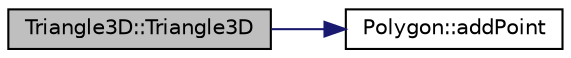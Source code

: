 digraph "Triangle3D::Triangle3D"
{
  edge [fontname="Helvetica",fontsize="10",labelfontname="Helvetica",labelfontsize="10"];
  node [fontname="Helvetica",fontsize="10",shape=record];
  rankdir="LR";
  Node0 [label="Triangle3D::Triangle3D",height=0.2,width=0.4,color="black", fillcolor="grey75", style="filled", fontcolor="black"];
  Node0 -> Node1 [color="midnightblue",fontsize="10",style="solid",fontname="Helvetica"];
  Node1 [label="Polygon::addPoint",height=0.2,width=0.4,color="black", fillcolor="white", style="filled",URL="$classPolygon.html#a347b1c5820e9767fa4f4232c91ddcea7",tooltip="Adds a new point to the polygon after the last. "];
}
